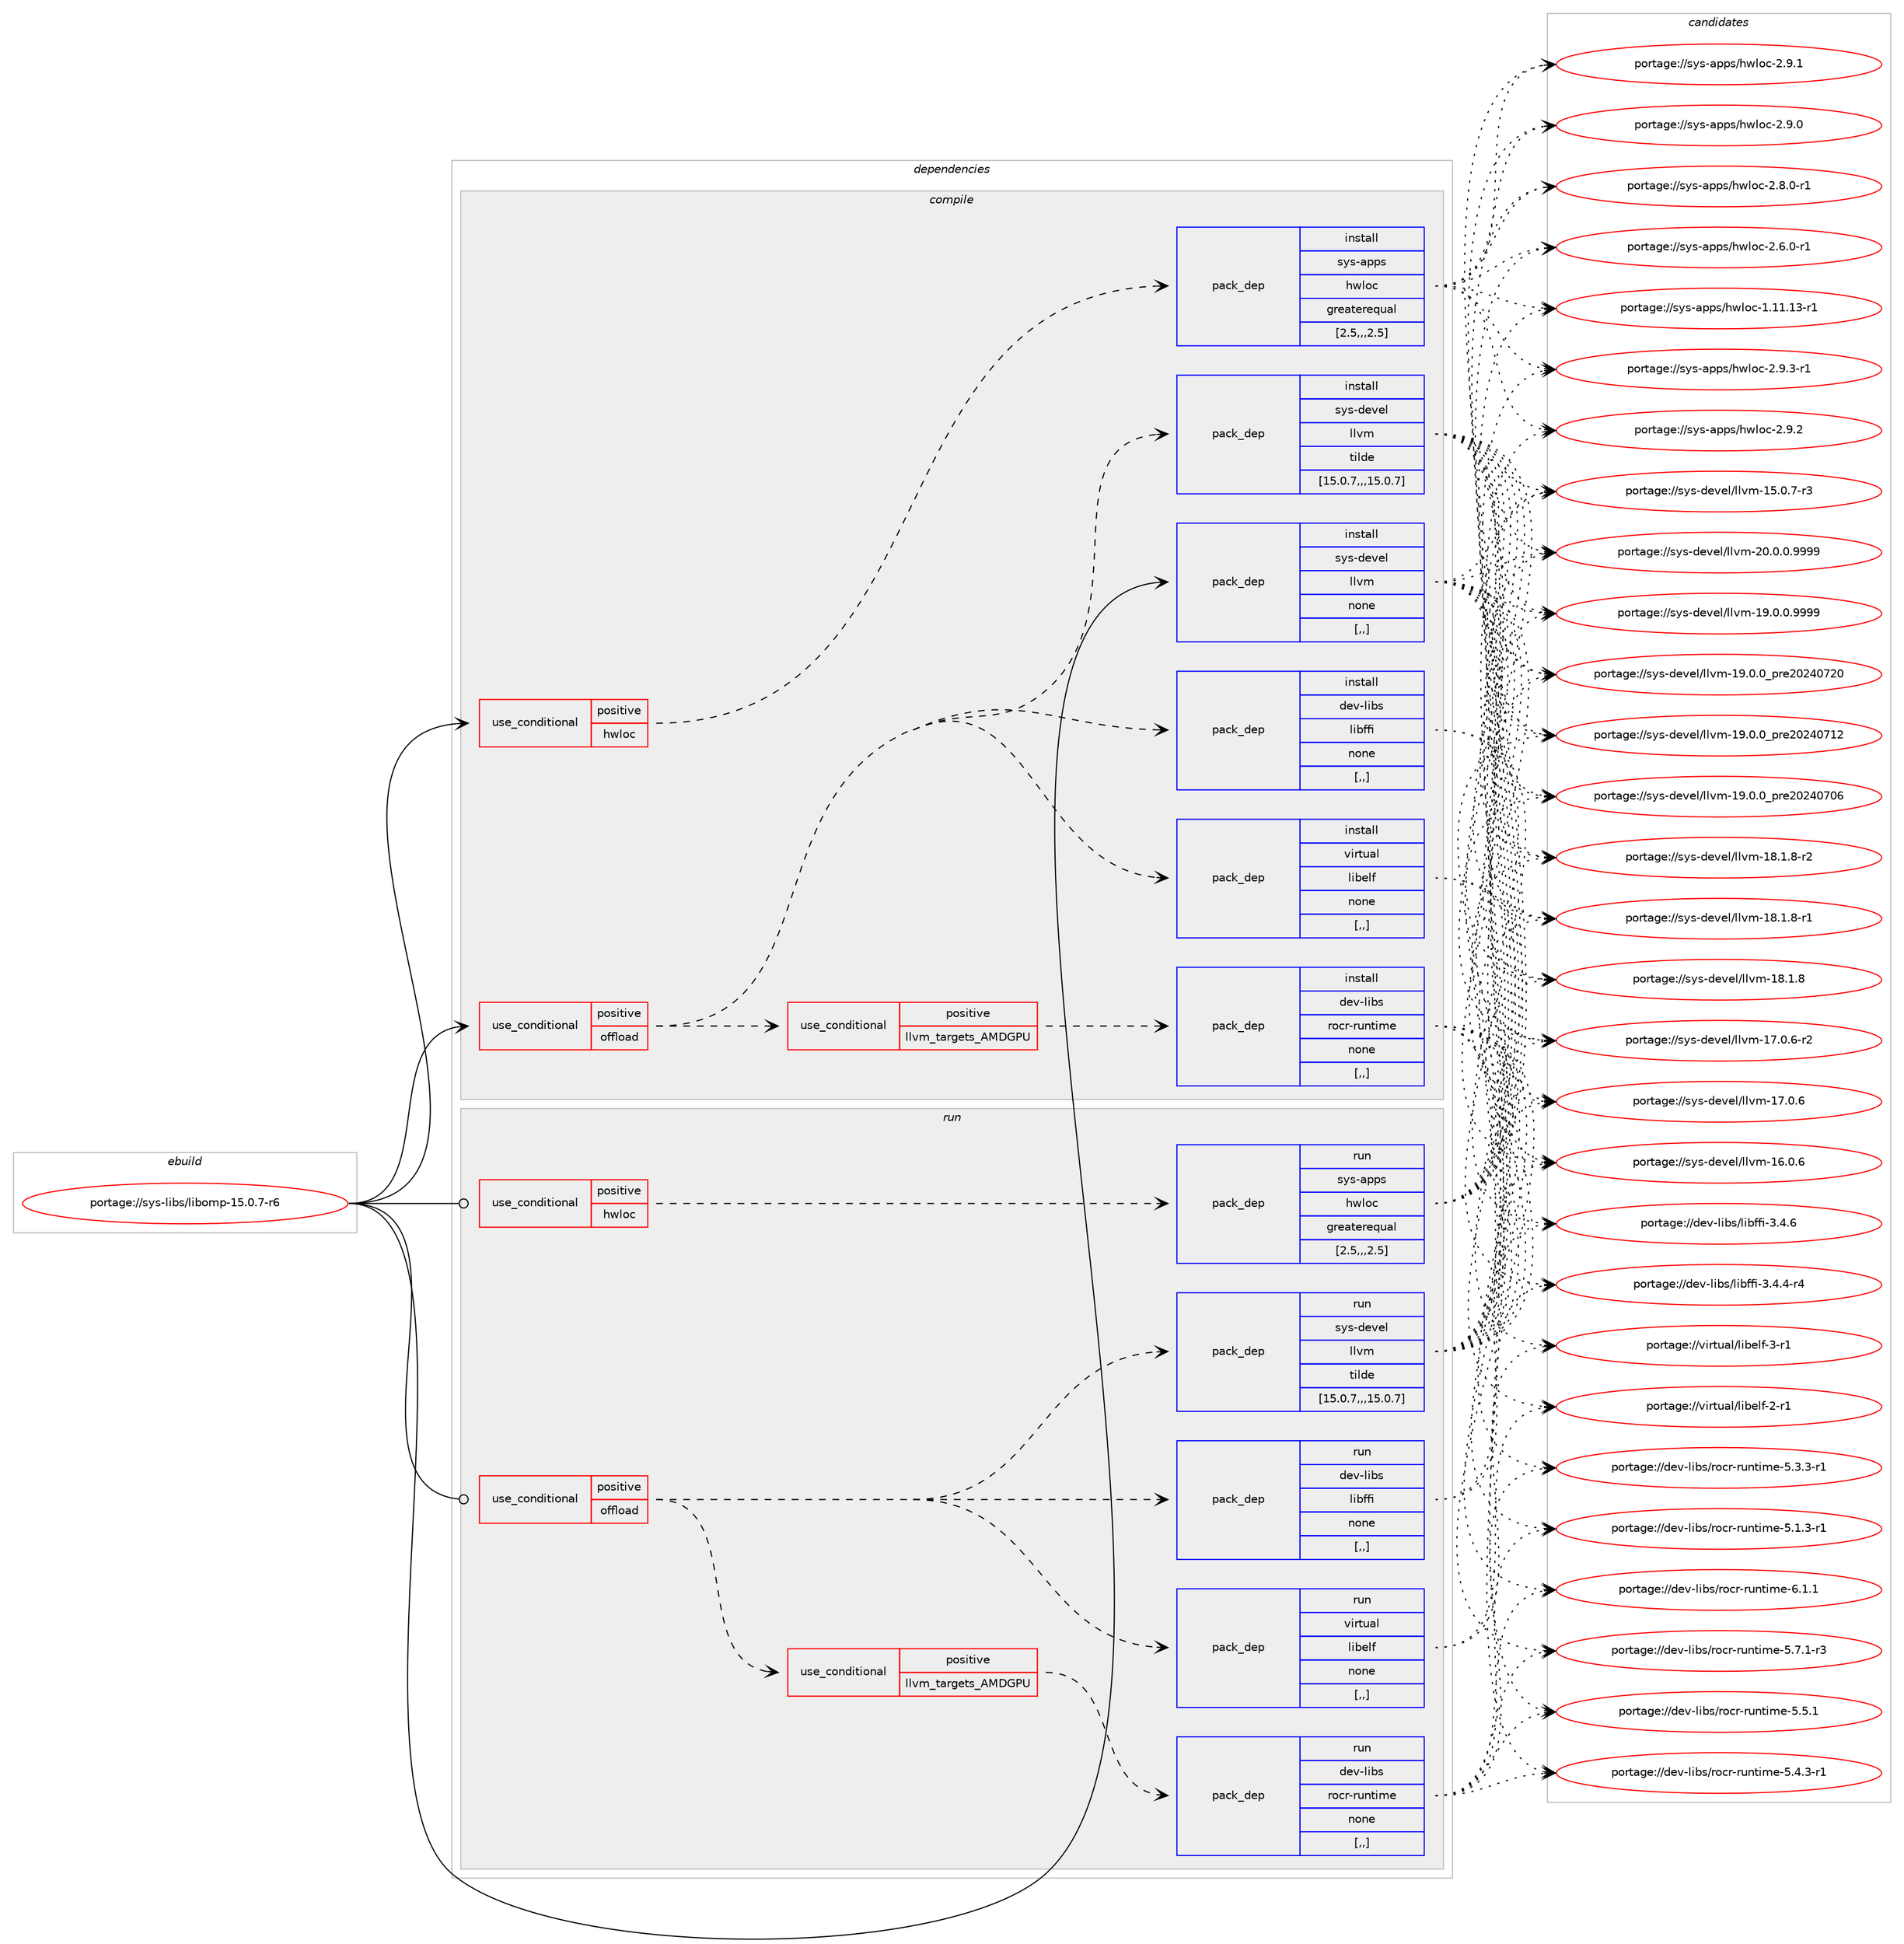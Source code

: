 digraph prolog {

# *************
# Graph options
# *************

newrank=true;
concentrate=true;
compound=true;
graph [rankdir=LR,fontname=Helvetica,fontsize=10,ranksep=1.5];#, ranksep=2.5, nodesep=0.2];
edge  [arrowhead=vee];
node  [fontname=Helvetica,fontsize=10];

# **********
# The ebuild
# **********

subgraph cluster_leftcol {
color=gray;
label=<<i>ebuild</i>>;
id [label="portage://sys-libs/libomp-15.0.7-r6", color=red, width=4, href="../sys-libs/libomp-15.0.7-r6.svg"];
}

# ****************
# The dependencies
# ****************

subgraph cluster_midcol {
color=gray;
label=<<i>dependencies</i>>;
subgraph cluster_compile {
fillcolor="#eeeeee";
style=filled;
label=<<i>compile</i>>;
subgraph cond118137 {
dependency442278 [label=<<TABLE BORDER="0" CELLBORDER="1" CELLSPACING="0" CELLPADDING="4"><TR><TD ROWSPAN="3" CELLPADDING="10">use_conditional</TD></TR><TR><TD>positive</TD></TR><TR><TD>hwloc</TD></TR></TABLE>>, shape=none, color=red];
subgraph pack321142 {
dependency442279 [label=<<TABLE BORDER="0" CELLBORDER="1" CELLSPACING="0" CELLPADDING="4" WIDTH="220"><TR><TD ROWSPAN="6" CELLPADDING="30">pack_dep</TD></TR><TR><TD WIDTH="110">install</TD></TR><TR><TD>sys-apps</TD></TR><TR><TD>hwloc</TD></TR><TR><TD>greaterequal</TD></TR><TR><TD>[2.5,,,2.5]</TD></TR></TABLE>>, shape=none, color=blue];
}
dependency442278:e -> dependency442279:w [weight=20,style="dashed",arrowhead="vee"];
}
id:e -> dependency442278:w [weight=20,style="solid",arrowhead="vee"];
subgraph cond118138 {
dependency442280 [label=<<TABLE BORDER="0" CELLBORDER="1" CELLSPACING="0" CELLPADDING="4"><TR><TD ROWSPAN="3" CELLPADDING="10">use_conditional</TD></TR><TR><TD>positive</TD></TR><TR><TD>offload</TD></TR></TABLE>>, shape=none, color=red];
subgraph pack321143 {
dependency442281 [label=<<TABLE BORDER="0" CELLBORDER="1" CELLSPACING="0" CELLPADDING="4" WIDTH="220"><TR><TD ROWSPAN="6" CELLPADDING="30">pack_dep</TD></TR><TR><TD WIDTH="110">install</TD></TR><TR><TD>virtual</TD></TR><TR><TD>libelf</TD></TR><TR><TD>none</TD></TR><TR><TD>[,,]</TD></TR></TABLE>>, shape=none, color=blue];
}
dependency442280:e -> dependency442281:w [weight=20,style="dashed",arrowhead="vee"];
subgraph pack321144 {
dependency442282 [label=<<TABLE BORDER="0" CELLBORDER="1" CELLSPACING="0" CELLPADDING="4" WIDTH="220"><TR><TD ROWSPAN="6" CELLPADDING="30">pack_dep</TD></TR><TR><TD WIDTH="110">install</TD></TR><TR><TD>dev-libs</TD></TR><TR><TD>libffi</TD></TR><TR><TD>none</TD></TR><TR><TD>[,,]</TD></TR></TABLE>>, shape=none, color=blue];
}
dependency442280:e -> dependency442282:w [weight=20,style="dashed",arrowhead="vee"];
subgraph pack321145 {
dependency442283 [label=<<TABLE BORDER="0" CELLBORDER="1" CELLSPACING="0" CELLPADDING="4" WIDTH="220"><TR><TD ROWSPAN="6" CELLPADDING="30">pack_dep</TD></TR><TR><TD WIDTH="110">install</TD></TR><TR><TD>sys-devel</TD></TR><TR><TD>llvm</TD></TR><TR><TD>tilde</TD></TR><TR><TD>[15.0.7,,,15.0.7]</TD></TR></TABLE>>, shape=none, color=blue];
}
dependency442280:e -> dependency442283:w [weight=20,style="dashed",arrowhead="vee"];
subgraph cond118139 {
dependency442284 [label=<<TABLE BORDER="0" CELLBORDER="1" CELLSPACING="0" CELLPADDING="4"><TR><TD ROWSPAN="3" CELLPADDING="10">use_conditional</TD></TR><TR><TD>positive</TD></TR><TR><TD>llvm_targets_AMDGPU</TD></TR></TABLE>>, shape=none, color=red];
subgraph pack321146 {
dependency442285 [label=<<TABLE BORDER="0" CELLBORDER="1" CELLSPACING="0" CELLPADDING="4" WIDTH="220"><TR><TD ROWSPAN="6" CELLPADDING="30">pack_dep</TD></TR><TR><TD WIDTH="110">install</TD></TR><TR><TD>dev-libs</TD></TR><TR><TD>rocr-runtime</TD></TR><TR><TD>none</TD></TR><TR><TD>[,,]</TD></TR></TABLE>>, shape=none, color=blue];
}
dependency442284:e -> dependency442285:w [weight=20,style="dashed",arrowhead="vee"];
}
dependency442280:e -> dependency442284:w [weight=20,style="dashed",arrowhead="vee"];
}
id:e -> dependency442280:w [weight=20,style="solid",arrowhead="vee"];
subgraph pack321147 {
dependency442286 [label=<<TABLE BORDER="0" CELLBORDER="1" CELLSPACING="0" CELLPADDING="4" WIDTH="220"><TR><TD ROWSPAN="6" CELLPADDING="30">pack_dep</TD></TR><TR><TD WIDTH="110">install</TD></TR><TR><TD>sys-devel</TD></TR><TR><TD>llvm</TD></TR><TR><TD>none</TD></TR><TR><TD>[,,]</TD></TR></TABLE>>, shape=none, color=blue];
}
id:e -> dependency442286:w [weight=20,style="solid",arrowhead="vee"];
}
subgraph cluster_compileandrun {
fillcolor="#eeeeee";
style=filled;
label=<<i>compile and run</i>>;
}
subgraph cluster_run {
fillcolor="#eeeeee";
style=filled;
label=<<i>run</i>>;
subgraph cond118140 {
dependency442287 [label=<<TABLE BORDER="0" CELLBORDER="1" CELLSPACING="0" CELLPADDING="4"><TR><TD ROWSPAN="3" CELLPADDING="10">use_conditional</TD></TR><TR><TD>positive</TD></TR><TR><TD>hwloc</TD></TR></TABLE>>, shape=none, color=red];
subgraph pack321148 {
dependency442288 [label=<<TABLE BORDER="0" CELLBORDER="1" CELLSPACING="0" CELLPADDING="4" WIDTH="220"><TR><TD ROWSPAN="6" CELLPADDING="30">pack_dep</TD></TR><TR><TD WIDTH="110">run</TD></TR><TR><TD>sys-apps</TD></TR><TR><TD>hwloc</TD></TR><TR><TD>greaterequal</TD></TR><TR><TD>[2.5,,,2.5]</TD></TR></TABLE>>, shape=none, color=blue];
}
dependency442287:e -> dependency442288:w [weight=20,style="dashed",arrowhead="vee"];
}
id:e -> dependency442287:w [weight=20,style="solid",arrowhead="odot"];
subgraph cond118141 {
dependency442289 [label=<<TABLE BORDER="0" CELLBORDER="1" CELLSPACING="0" CELLPADDING="4"><TR><TD ROWSPAN="3" CELLPADDING="10">use_conditional</TD></TR><TR><TD>positive</TD></TR><TR><TD>offload</TD></TR></TABLE>>, shape=none, color=red];
subgraph pack321149 {
dependency442290 [label=<<TABLE BORDER="0" CELLBORDER="1" CELLSPACING="0" CELLPADDING="4" WIDTH="220"><TR><TD ROWSPAN="6" CELLPADDING="30">pack_dep</TD></TR><TR><TD WIDTH="110">run</TD></TR><TR><TD>virtual</TD></TR><TR><TD>libelf</TD></TR><TR><TD>none</TD></TR><TR><TD>[,,]</TD></TR></TABLE>>, shape=none, color=blue];
}
dependency442289:e -> dependency442290:w [weight=20,style="dashed",arrowhead="vee"];
subgraph pack321150 {
dependency442291 [label=<<TABLE BORDER="0" CELLBORDER="1" CELLSPACING="0" CELLPADDING="4" WIDTH="220"><TR><TD ROWSPAN="6" CELLPADDING="30">pack_dep</TD></TR><TR><TD WIDTH="110">run</TD></TR><TR><TD>dev-libs</TD></TR><TR><TD>libffi</TD></TR><TR><TD>none</TD></TR><TR><TD>[,,]</TD></TR></TABLE>>, shape=none, color=blue];
}
dependency442289:e -> dependency442291:w [weight=20,style="dashed",arrowhead="vee"];
subgraph pack321151 {
dependency442292 [label=<<TABLE BORDER="0" CELLBORDER="1" CELLSPACING="0" CELLPADDING="4" WIDTH="220"><TR><TD ROWSPAN="6" CELLPADDING="30">pack_dep</TD></TR><TR><TD WIDTH="110">run</TD></TR><TR><TD>sys-devel</TD></TR><TR><TD>llvm</TD></TR><TR><TD>tilde</TD></TR><TR><TD>[15.0.7,,,15.0.7]</TD></TR></TABLE>>, shape=none, color=blue];
}
dependency442289:e -> dependency442292:w [weight=20,style="dashed",arrowhead="vee"];
subgraph cond118142 {
dependency442293 [label=<<TABLE BORDER="0" CELLBORDER="1" CELLSPACING="0" CELLPADDING="4"><TR><TD ROWSPAN="3" CELLPADDING="10">use_conditional</TD></TR><TR><TD>positive</TD></TR><TR><TD>llvm_targets_AMDGPU</TD></TR></TABLE>>, shape=none, color=red];
subgraph pack321152 {
dependency442294 [label=<<TABLE BORDER="0" CELLBORDER="1" CELLSPACING="0" CELLPADDING="4" WIDTH="220"><TR><TD ROWSPAN="6" CELLPADDING="30">pack_dep</TD></TR><TR><TD WIDTH="110">run</TD></TR><TR><TD>dev-libs</TD></TR><TR><TD>rocr-runtime</TD></TR><TR><TD>none</TD></TR><TR><TD>[,,]</TD></TR></TABLE>>, shape=none, color=blue];
}
dependency442293:e -> dependency442294:w [weight=20,style="dashed",arrowhead="vee"];
}
dependency442289:e -> dependency442293:w [weight=20,style="dashed",arrowhead="vee"];
}
id:e -> dependency442289:w [weight=20,style="solid",arrowhead="odot"];
}
}

# **************
# The candidates
# **************

subgraph cluster_choices {
rank=same;
color=gray;
label=<<i>candidates</i>>;

subgraph choice321142 {
color=black;
nodesep=1;
choice115121115459711211211547104119108111994550465746514511449 [label="portage://sys-apps/hwloc-2.9.3-r1", color=red, width=4,href="../sys-apps/hwloc-2.9.3-r1.svg"];
choice11512111545971121121154710411910811199455046574650 [label="portage://sys-apps/hwloc-2.9.2", color=red, width=4,href="../sys-apps/hwloc-2.9.2.svg"];
choice11512111545971121121154710411910811199455046574649 [label="portage://sys-apps/hwloc-2.9.1", color=red, width=4,href="../sys-apps/hwloc-2.9.1.svg"];
choice11512111545971121121154710411910811199455046574648 [label="portage://sys-apps/hwloc-2.9.0", color=red, width=4,href="../sys-apps/hwloc-2.9.0.svg"];
choice115121115459711211211547104119108111994550465646484511449 [label="portage://sys-apps/hwloc-2.8.0-r1", color=red, width=4,href="../sys-apps/hwloc-2.8.0-r1.svg"];
choice115121115459711211211547104119108111994550465446484511449 [label="portage://sys-apps/hwloc-2.6.0-r1", color=red, width=4,href="../sys-apps/hwloc-2.6.0-r1.svg"];
choice1151211154597112112115471041191081119945494649494649514511449 [label="portage://sys-apps/hwloc-1.11.13-r1", color=red, width=4,href="../sys-apps/hwloc-1.11.13-r1.svg"];
dependency442279:e -> choice115121115459711211211547104119108111994550465746514511449:w [style=dotted,weight="100"];
dependency442279:e -> choice11512111545971121121154710411910811199455046574650:w [style=dotted,weight="100"];
dependency442279:e -> choice11512111545971121121154710411910811199455046574649:w [style=dotted,weight="100"];
dependency442279:e -> choice11512111545971121121154710411910811199455046574648:w [style=dotted,weight="100"];
dependency442279:e -> choice115121115459711211211547104119108111994550465646484511449:w [style=dotted,weight="100"];
dependency442279:e -> choice115121115459711211211547104119108111994550465446484511449:w [style=dotted,weight="100"];
dependency442279:e -> choice1151211154597112112115471041191081119945494649494649514511449:w [style=dotted,weight="100"];
}
subgraph choice321143 {
color=black;
nodesep=1;
choice11810511411611797108471081059810110810245514511449 [label="portage://virtual/libelf-3-r1", color=red, width=4,href="../virtual/libelf-3-r1.svg"];
choice11810511411611797108471081059810110810245504511449 [label="portage://virtual/libelf-2-r1", color=red, width=4,href="../virtual/libelf-2-r1.svg"];
dependency442281:e -> choice11810511411611797108471081059810110810245514511449:w [style=dotted,weight="100"];
dependency442281:e -> choice11810511411611797108471081059810110810245504511449:w [style=dotted,weight="100"];
}
subgraph choice321144 {
color=black;
nodesep=1;
choice10010111845108105981154710810598102102105455146524654 [label="portage://dev-libs/libffi-3.4.6", color=red, width=4,href="../dev-libs/libffi-3.4.6.svg"];
choice100101118451081059811547108105981021021054551465246524511452 [label="portage://dev-libs/libffi-3.4.4-r4", color=red, width=4,href="../dev-libs/libffi-3.4.4-r4.svg"];
dependency442282:e -> choice10010111845108105981154710810598102102105455146524654:w [style=dotted,weight="100"];
dependency442282:e -> choice100101118451081059811547108105981021021054551465246524511452:w [style=dotted,weight="100"];
}
subgraph choice321145 {
color=black;
nodesep=1;
choice1151211154510010111810110847108108118109455048464846484657575757 [label="portage://sys-devel/llvm-20.0.0.9999", color=red, width=4,href="../sys-devel/llvm-20.0.0.9999.svg"];
choice1151211154510010111810110847108108118109454957464846484657575757 [label="portage://sys-devel/llvm-19.0.0.9999", color=red, width=4,href="../sys-devel/llvm-19.0.0.9999.svg"];
choice115121115451001011181011084710810811810945495746484648951121141015048505248555048 [label="portage://sys-devel/llvm-19.0.0_pre20240720", color=red, width=4,href="../sys-devel/llvm-19.0.0_pre20240720.svg"];
choice115121115451001011181011084710810811810945495746484648951121141015048505248554950 [label="portage://sys-devel/llvm-19.0.0_pre20240712", color=red, width=4,href="../sys-devel/llvm-19.0.0_pre20240712.svg"];
choice115121115451001011181011084710810811810945495746484648951121141015048505248554854 [label="portage://sys-devel/llvm-19.0.0_pre20240706", color=red, width=4,href="../sys-devel/llvm-19.0.0_pre20240706.svg"];
choice1151211154510010111810110847108108118109454956464946564511450 [label="portage://sys-devel/llvm-18.1.8-r2", color=red, width=4,href="../sys-devel/llvm-18.1.8-r2.svg"];
choice1151211154510010111810110847108108118109454956464946564511449 [label="portage://sys-devel/llvm-18.1.8-r1", color=red, width=4,href="../sys-devel/llvm-18.1.8-r1.svg"];
choice115121115451001011181011084710810811810945495646494656 [label="portage://sys-devel/llvm-18.1.8", color=red, width=4,href="../sys-devel/llvm-18.1.8.svg"];
choice1151211154510010111810110847108108118109454955464846544511450 [label="portage://sys-devel/llvm-17.0.6-r2", color=red, width=4,href="../sys-devel/llvm-17.0.6-r2.svg"];
choice115121115451001011181011084710810811810945495546484654 [label="portage://sys-devel/llvm-17.0.6", color=red, width=4,href="../sys-devel/llvm-17.0.6.svg"];
choice115121115451001011181011084710810811810945495446484654 [label="portage://sys-devel/llvm-16.0.6", color=red, width=4,href="../sys-devel/llvm-16.0.6.svg"];
choice1151211154510010111810110847108108118109454953464846554511451 [label="portage://sys-devel/llvm-15.0.7-r3", color=red, width=4,href="../sys-devel/llvm-15.0.7-r3.svg"];
dependency442283:e -> choice1151211154510010111810110847108108118109455048464846484657575757:w [style=dotted,weight="100"];
dependency442283:e -> choice1151211154510010111810110847108108118109454957464846484657575757:w [style=dotted,weight="100"];
dependency442283:e -> choice115121115451001011181011084710810811810945495746484648951121141015048505248555048:w [style=dotted,weight="100"];
dependency442283:e -> choice115121115451001011181011084710810811810945495746484648951121141015048505248554950:w [style=dotted,weight="100"];
dependency442283:e -> choice115121115451001011181011084710810811810945495746484648951121141015048505248554854:w [style=dotted,weight="100"];
dependency442283:e -> choice1151211154510010111810110847108108118109454956464946564511450:w [style=dotted,weight="100"];
dependency442283:e -> choice1151211154510010111810110847108108118109454956464946564511449:w [style=dotted,weight="100"];
dependency442283:e -> choice115121115451001011181011084710810811810945495646494656:w [style=dotted,weight="100"];
dependency442283:e -> choice1151211154510010111810110847108108118109454955464846544511450:w [style=dotted,weight="100"];
dependency442283:e -> choice115121115451001011181011084710810811810945495546484654:w [style=dotted,weight="100"];
dependency442283:e -> choice115121115451001011181011084710810811810945495446484654:w [style=dotted,weight="100"];
dependency442283:e -> choice1151211154510010111810110847108108118109454953464846554511451:w [style=dotted,weight="100"];
}
subgraph choice321146 {
color=black;
nodesep=1;
choice1001011184510810598115471141119911445114117110116105109101455446494649 [label="portage://dev-libs/rocr-runtime-6.1.1", color=red, width=4,href="../dev-libs/rocr-runtime-6.1.1.svg"];
choice10010111845108105981154711411199114451141171101161051091014553465546494511451 [label="portage://dev-libs/rocr-runtime-5.7.1-r3", color=red, width=4,href="../dev-libs/rocr-runtime-5.7.1-r3.svg"];
choice1001011184510810598115471141119911445114117110116105109101455346534649 [label="portage://dev-libs/rocr-runtime-5.5.1", color=red, width=4,href="../dev-libs/rocr-runtime-5.5.1.svg"];
choice10010111845108105981154711411199114451141171101161051091014553465246514511449 [label="portage://dev-libs/rocr-runtime-5.4.3-r1", color=red, width=4,href="../dev-libs/rocr-runtime-5.4.3-r1.svg"];
choice10010111845108105981154711411199114451141171101161051091014553465146514511449 [label="portage://dev-libs/rocr-runtime-5.3.3-r1", color=red, width=4,href="../dev-libs/rocr-runtime-5.3.3-r1.svg"];
choice10010111845108105981154711411199114451141171101161051091014553464946514511449 [label="portage://dev-libs/rocr-runtime-5.1.3-r1", color=red, width=4,href="../dev-libs/rocr-runtime-5.1.3-r1.svg"];
dependency442285:e -> choice1001011184510810598115471141119911445114117110116105109101455446494649:w [style=dotted,weight="100"];
dependency442285:e -> choice10010111845108105981154711411199114451141171101161051091014553465546494511451:w [style=dotted,weight="100"];
dependency442285:e -> choice1001011184510810598115471141119911445114117110116105109101455346534649:w [style=dotted,weight="100"];
dependency442285:e -> choice10010111845108105981154711411199114451141171101161051091014553465246514511449:w [style=dotted,weight="100"];
dependency442285:e -> choice10010111845108105981154711411199114451141171101161051091014553465146514511449:w [style=dotted,weight="100"];
dependency442285:e -> choice10010111845108105981154711411199114451141171101161051091014553464946514511449:w [style=dotted,weight="100"];
}
subgraph choice321147 {
color=black;
nodesep=1;
choice1151211154510010111810110847108108118109455048464846484657575757 [label="portage://sys-devel/llvm-20.0.0.9999", color=red, width=4,href="../sys-devel/llvm-20.0.0.9999.svg"];
choice1151211154510010111810110847108108118109454957464846484657575757 [label="portage://sys-devel/llvm-19.0.0.9999", color=red, width=4,href="../sys-devel/llvm-19.0.0.9999.svg"];
choice115121115451001011181011084710810811810945495746484648951121141015048505248555048 [label="portage://sys-devel/llvm-19.0.0_pre20240720", color=red, width=4,href="../sys-devel/llvm-19.0.0_pre20240720.svg"];
choice115121115451001011181011084710810811810945495746484648951121141015048505248554950 [label="portage://sys-devel/llvm-19.0.0_pre20240712", color=red, width=4,href="../sys-devel/llvm-19.0.0_pre20240712.svg"];
choice115121115451001011181011084710810811810945495746484648951121141015048505248554854 [label="portage://sys-devel/llvm-19.0.0_pre20240706", color=red, width=4,href="../sys-devel/llvm-19.0.0_pre20240706.svg"];
choice1151211154510010111810110847108108118109454956464946564511450 [label="portage://sys-devel/llvm-18.1.8-r2", color=red, width=4,href="../sys-devel/llvm-18.1.8-r2.svg"];
choice1151211154510010111810110847108108118109454956464946564511449 [label="portage://sys-devel/llvm-18.1.8-r1", color=red, width=4,href="../sys-devel/llvm-18.1.8-r1.svg"];
choice115121115451001011181011084710810811810945495646494656 [label="portage://sys-devel/llvm-18.1.8", color=red, width=4,href="../sys-devel/llvm-18.1.8.svg"];
choice1151211154510010111810110847108108118109454955464846544511450 [label="portage://sys-devel/llvm-17.0.6-r2", color=red, width=4,href="../sys-devel/llvm-17.0.6-r2.svg"];
choice115121115451001011181011084710810811810945495546484654 [label="portage://sys-devel/llvm-17.0.6", color=red, width=4,href="../sys-devel/llvm-17.0.6.svg"];
choice115121115451001011181011084710810811810945495446484654 [label="portage://sys-devel/llvm-16.0.6", color=red, width=4,href="../sys-devel/llvm-16.0.6.svg"];
choice1151211154510010111810110847108108118109454953464846554511451 [label="portage://sys-devel/llvm-15.0.7-r3", color=red, width=4,href="../sys-devel/llvm-15.0.7-r3.svg"];
dependency442286:e -> choice1151211154510010111810110847108108118109455048464846484657575757:w [style=dotted,weight="100"];
dependency442286:e -> choice1151211154510010111810110847108108118109454957464846484657575757:w [style=dotted,weight="100"];
dependency442286:e -> choice115121115451001011181011084710810811810945495746484648951121141015048505248555048:w [style=dotted,weight="100"];
dependency442286:e -> choice115121115451001011181011084710810811810945495746484648951121141015048505248554950:w [style=dotted,weight="100"];
dependency442286:e -> choice115121115451001011181011084710810811810945495746484648951121141015048505248554854:w [style=dotted,weight="100"];
dependency442286:e -> choice1151211154510010111810110847108108118109454956464946564511450:w [style=dotted,weight="100"];
dependency442286:e -> choice1151211154510010111810110847108108118109454956464946564511449:w [style=dotted,weight="100"];
dependency442286:e -> choice115121115451001011181011084710810811810945495646494656:w [style=dotted,weight="100"];
dependency442286:e -> choice1151211154510010111810110847108108118109454955464846544511450:w [style=dotted,weight="100"];
dependency442286:e -> choice115121115451001011181011084710810811810945495546484654:w [style=dotted,weight="100"];
dependency442286:e -> choice115121115451001011181011084710810811810945495446484654:w [style=dotted,weight="100"];
dependency442286:e -> choice1151211154510010111810110847108108118109454953464846554511451:w [style=dotted,weight="100"];
}
subgraph choice321148 {
color=black;
nodesep=1;
choice115121115459711211211547104119108111994550465746514511449 [label="portage://sys-apps/hwloc-2.9.3-r1", color=red, width=4,href="../sys-apps/hwloc-2.9.3-r1.svg"];
choice11512111545971121121154710411910811199455046574650 [label="portage://sys-apps/hwloc-2.9.2", color=red, width=4,href="../sys-apps/hwloc-2.9.2.svg"];
choice11512111545971121121154710411910811199455046574649 [label="portage://sys-apps/hwloc-2.9.1", color=red, width=4,href="../sys-apps/hwloc-2.9.1.svg"];
choice11512111545971121121154710411910811199455046574648 [label="portage://sys-apps/hwloc-2.9.0", color=red, width=4,href="../sys-apps/hwloc-2.9.0.svg"];
choice115121115459711211211547104119108111994550465646484511449 [label="portage://sys-apps/hwloc-2.8.0-r1", color=red, width=4,href="../sys-apps/hwloc-2.8.0-r1.svg"];
choice115121115459711211211547104119108111994550465446484511449 [label="portage://sys-apps/hwloc-2.6.0-r1", color=red, width=4,href="../sys-apps/hwloc-2.6.0-r1.svg"];
choice1151211154597112112115471041191081119945494649494649514511449 [label="portage://sys-apps/hwloc-1.11.13-r1", color=red, width=4,href="../sys-apps/hwloc-1.11.13-r1.svg"];
dependency442288:e -> choice115121115459711211211547104119108111994550465746514511449:w [style=dotted,weight="100"];
dependency442288:e -> choice11512111545971121121154710411910811199455046574650:w [style=dotted,weight="100"];
dependency442288:e -> choice11512111545971121121154710411910811199455046574649:w [style=dotted,weight="100"];
dependency442288:e -> choice11512111545971121121154710411910811199455046574648:w [style=dotted,weight="100"];
dependency442288:e -> choice115121115459711211211547104119108111994550465646484511449:w [style=dotted,weight="100"];
dependency442288:e -> choice115121115459711211211547104119108111994550465446484511449:w [style=dotted,weight="100"];
dependency442288:e -> choice1151211154597112112115471041191081119945494649494649514511449:w [style=dotted,weight="100"];
}
subgraph choice321149 {
color=black;
nodesep=1;
choice11810511411611797108471081059810110810245514511449 [label="portage://virtual/libelf-3-r1", color=red, width=4,href="../virtual/libelf-3-r1.svg"];
choice11810511411611797108471081059810110810245504511449 [label="portage://virtual/libelf-2-r1", color=red, width=4,href="../virtual/libelf-2-r1.svg"];
dependency442290:e -> choice11810511411611797108471081059810110810245514511449:w [style=dotted,weight="100"];
dependency442290:e -> choice11810511411611797108471081059810110810245504511449:w [style=dotted,weight="100"];
}
subgraph choice321150 {
color=black;
nodesep=1;
choice10010111845108105981154710810598102102105455146524654 [label="portage://dev-libs/libffi-3.4.6", color=red, width=4,href="../dev-libs/libffi-3.4.6.svg"];
choice100101118451081059811547108105981021021054551465246524511452 [label="portage://dev-libs/libffi-3.4.4-r4", color=red, width=4,href="../dev-libs/libffi-3.4.4-r4.svg"];
dependency442291:e -> choice10010111845108105981154710810598102102105455146524654:w [style=dotted,weight="100"];
dependency442291:e -> choice100101118451081059811547108105981021021054551465246524511452:w [style=dotted,weight="100"];
}
subgraph choice321151 {
color=black;
nodesep=1;
choice1151211154510010111810110847108108118109455048464846484657575757 [label="portage://sys-devel/llvm-20.0.0.9999", color=red, width=4,href="../sys-devel/llvm-20.0.0.9999.svg"];
choice1151211154510010111810110847108108118109454957464846484657575757 [label="portage://sys-devel/llvm-19.0.0.9999", color=red, width=4,href="../sys-devel/llvm-19.0.0.9999.svg"];
choice115121115451001011181011084710810811810945495746484648951121141015048505248555048 [label="portage://sys-devel/llvm-19.0.0_pre20240720", color=red, width=4,href="../sys-devel/llvm-19.0.0_pre20240720.svg"];
choice115121115451001011181011084710810811810945495746484648951121141015048505248554950 [label="portage://sys-devel/llvm-19.0.0_pre20240712", color=red, width=4,href="../sys-devel/llvm-19.0.0_pre20240712.svg"];
choice115121115451001011181011084710810811810945495746484648951121141015048505248554854 [label="portage://sys-devel/llvm-19.0.0_pre20240706", color=red, width=4,href="../sys-devel/llvm-19.0.0_pre20240706.svg"];
choice1151211154510010111810110847108108118109454956464946564511450 [label="portage://sys-devel/llvm-18.1.8-r2", color=red, width=4,href="../sys-devel/llvm-18.1.8-r2.svg"];
choice1151211154510010111810110847108108118109454956464946564511449 [label="portage://sys-devel/llvm-18.1.8-r1", color=red, width=4,href="../sys-devel/llvm-18.1.8-r1.svg"];
choice115121115451001011181011084710810811810945495646494656 [label="portage://sys-devel/llvm-18.1.8", color=red, width=4,href="../sys-devel/llvm-18.1.8.svg"];
choice1151211154510010111810110847108108118109454955464846544511450 [label="portage://sys-devel/llvm-17.0.6-r2", color=red, width=4,href="../sys-devel/llvm-17.0.6-r2.svg"];
choice115121115451001011181011084710810811810945495546484654 [label="portage://sys-devel/llvm-17.0.6", color=red, width=4,href="../sys-devel/llvm-17.0.6.svg"];
choice115121115451001011181011084710810811810945495446484654 [label="portage://sys-devel/llvm-16.0.6", color=red, width=4,href="../sys-devel/llvm-16.0.6.svg"];
choice1151211154510010111810110847108108118109454953464846554511451 [label="portage://sys-devel/llvm-15.0.7-r3", color=red, width=4,href="../sys-devel/llvm-15.0.7-r3.svg"];
dependency442292:e -> choice1151211154510010111810110847108108118109455048464846484657575757:w [style=dotted,weight="100"];
dependency442292:e -> choice1151211154510010111810110847108108118109454957464846484657575757:w [style=dotted,weight="100"];
dependency442292:e -> choice115121115451001011181011084710810811810945495746484648951121141015048505248555048:w [style=dotted,weight="100"];
dependency442292:e -> choice115121115451001011181011084710810811810945495746484648951121141015048505248554950:w [style=dotted,weight="100"];
dependency442292:e -> choice115121115451001011181011084710810811810945495746484648951121141015048505248554854:w [style=dotted,weight="100"];
dependency442292:e -> choice1151211154510010111810110847108108118109454956464946564511450:w [style=dotted,weight="100"];
dependency442292:e -> choice1151211154510010111810110847108108118109454956464946564511449:w [style=dotted,weight="100"];
dependency442292:e -> choice115121115451001011181011084710810811810945495646494656:w [style=dotted,weight="100"];
dependency442292:e -> choice1151211154510010111810110847108108118109454955464846544511450:w [style=dotted,weight="100"];
dependency442292:e -> choice115121115451001011181011084710810811810945495546484654:w [style=dotted,weight="100"];
dependency442292:e -> choice115121115451001011181011084710810811810945495446484654:w [style=dotted,weight="100"];
dependency442292:e -> choice1151211154510010111810110847108108118109454953464846554511451:w [style=dotted,weight="100"];
}
subgraph choice321152 {
color=black;
nodesep=1;
choice1001011184510810598115471141119911445114117110116105109101455446494649 [label="portage://dev-libs/rocr-runtime-6.1.1", color=red, width=4,href="../dev-libs/rocr-runtime-6.1.1.svg"];
choice10010111845108105981154711411199114451141171101161051091014553465546494511451 [label="portage://dev-libs/rocr-runtime-5.7.1-r3", color=red, width=4,href="../dev-libs/rocr-runtime-5.7.1-r3.svg"];
choice1001011184510810598115471141119911445114117110116105109101455346534649 [label="portage://dev-libs/rocr-runtime-5.5.1", color=red, width=4,href="../dev-libs/rocr-runtime-5.5.1.svg"];
choice10010111845108105981154711411199114451141171101161051091014553465246514511449 [label="portage://dev-libs/rocr-runtime-5.4.3-r1", color=red, width=4,href="../dev-libs/rocr-runtime-5.4.3-r1.svg"];
choice10010111845108105981154711411199114451141171101161051091014553465146514511449 [label="portage://dev-libs/rocr-runtime-5.3.3-r1", color=red, width=4,href="../dev-libs/rocr-runtime-5.3.3-r1.svg"];
choice10010111845108105981154711411199114451141171101161051091014553464946514511449 [label="portage://dev-libs/rocr-runtime-5.1.3-r1", color=red, width=4,href="../dev-libs/rocr-runtime-5.1.3-r1.svg"];
dependency442294:e -> choice1001011184510810598115471141119911445114117110116105109101455446494649:w [style=dotted,weight="100"];
dependency442294:e -> choice10010111845108105981154711411199114451141171101161051091014553465546494511451:w [style=dotted,weight="100"];
dependency442294:e -> choice1001011184510810598115471141119911445114117110116105109101455346534649:w [style=dotted,weight="100"];
dependency442294:e -> choice10010111845108105981154711411199114451141171101161051091014553465246514511449:w [style=dotted,weight="100"];
dependency442294:e -> choice10010111845108105981154711411199114451141171101161051091014553465146514511449:w [style=dotted,weight="100"];
dependency442294:e -> choice10010111845108105981154711411199114451141171101161051091014553464946514511449:w [style=dotted,weight="100"];
}
}

}
